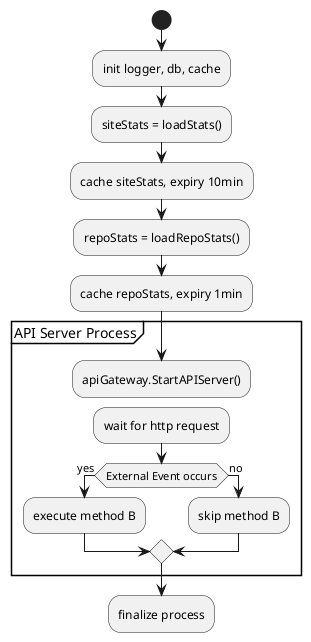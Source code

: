 @startuml
'https://plantuml.com/activity-diagram-beta

start

:init logger, db, cache;

:siteStats = loadStats();

:cache siteStats, expiry 10min;

:repoStats = loadRepoStats();
:cache repoStats, expiry 1min;

group API Server Process
:apiGateway.StartAPIServer();

detach

:wait for http request;

if (External Event occurs) then (yes)
    :execute method B;
else (no)
    :skip method B;
endif

end group
:finalize process;
@enduml

